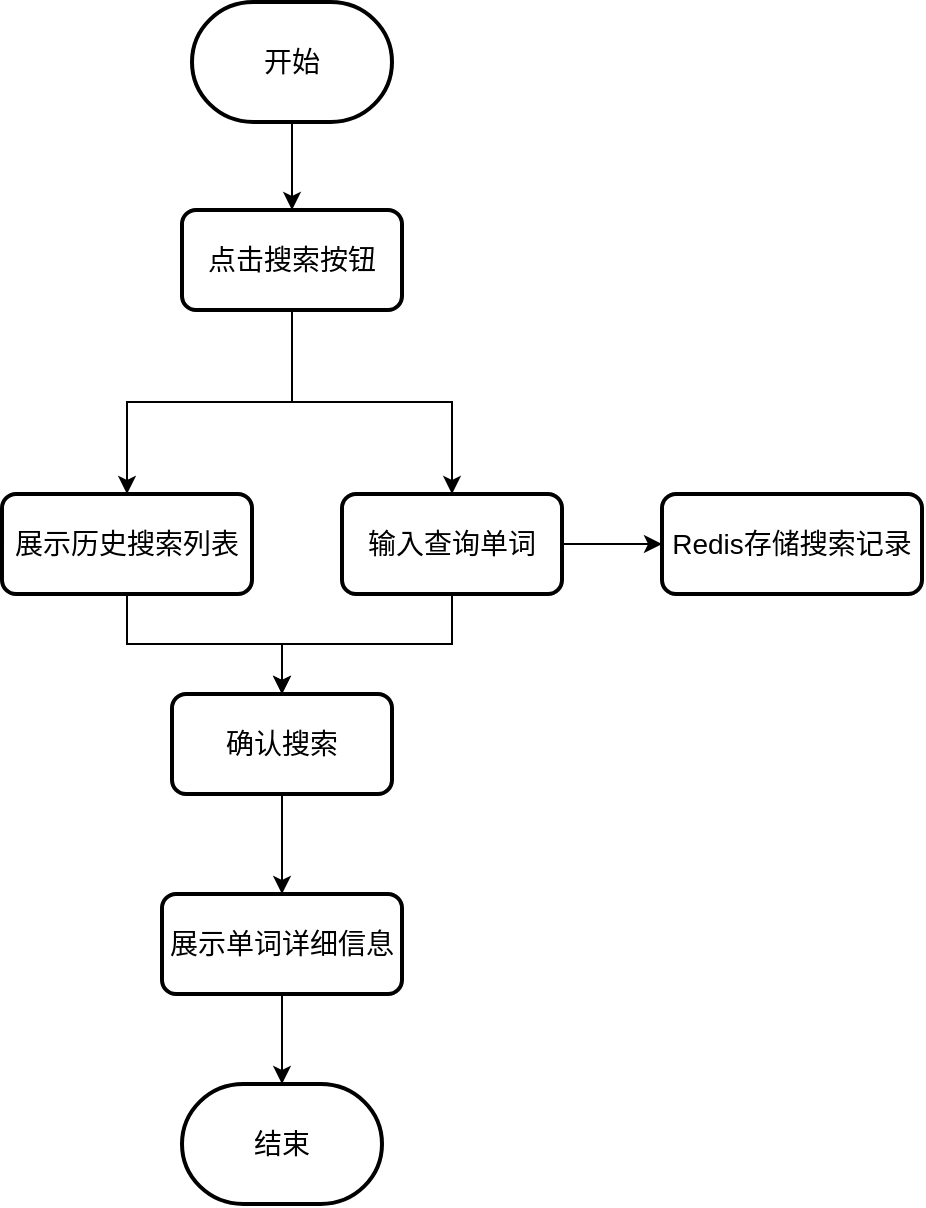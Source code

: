 <mxfile version="24.3.1" type="github">
  <diagram id="C5RBs43oDa-KdzZeNtuy" name="Page-1">
    <mxGraphModel dx="996" dy="586" grid="0" gridSize="10" guides="1" tooltips="1" connect="1" arrows="1" fold="1" page="0" pageScale="1" pageWidth="827" pageHeight="1169" math="0" shadow="0">
      <root>
        <mxCell id="WIyWlLk6GJQsqaUBKTNV-0" />
        <mxCell id="WIyWlLk6GJQsqaUBKTNV-1" parent="WIyWlLk6GJQsqaUBKTNV-0" />
        <mxCell id="9IDr1nRzrSuw46ZfomJ0-3" value="" style="edgeStyle=orthogonalEdgeStyle;rounded=0;orthogonalLoop=1;jettySize=auto;html=1;" edge="1" parent="WIyWlLk6GJQsqaUBKTNV-1" source="9IDr1nRzrSuw46ZfomJ0-0" target="9IDr1nRzrSuw46ZfomJ0-2">
          <mxGeometry relative="1" as="geometry" />
        </mxCell>
        <mxCell id="9IDr1nRzrSuw46ZfomJ0-0" value="开始" style="strokeWidth=2;html=1;shape=mxgraph.flowchart.terminator;whiteSpace=wrap;fontSize=14;" vertex="1" parent="WIyWlLk6GJQsqaUBKTNV-1">
          <mxGeometry x="205" y="44" width="100" height="60" as="geometry" />
        </mxCell>
        <mxCell id="9IDr1nRzrSuw46ZfomJ0-1" value="结束" style="strokeWidth=2;html=1;shape=mxgraph.flowchart.terminator;whiteSpace=wrap;fontSize=14;" vertex="1" parent="WIyWlLk6GJQsqaUBKTNV-1">
          <mxGeometry x="200" y="585" width="100" height="60" as="geometry" />
        </mxCell>
        <mxCell id="9IDr1nRzrSuw46ZfomJ0-30" style="edgeStyle=orthogonalEdgeStyle;rounded=0;orthogonalLoop=1;jettySize=auto;html=1;" edge="1" parent="WIyWlLk6GJQsqaUBKTNV-1" source="9IDr1nRzrSuw46ZfomJ0-2" target="9IDr1nRzrSuw46ZfomJ0-5">
          <mxGeometry relative="1" as="geometry" />
        </mxCell>
        <mxCell id="9IDr1nRzrSuw46ZfomJ0-31" style="edgeStyle=orthogonalEdgeStyle;rounded=0;orthogonalLoop=1;jettySize=auto;html=1;" edge="1" parent="WIyWlLk6GJQsqaUBKTNV-1" source="9IDr1nRzrSuw46ZfomJ0-2" target="9IDr1nRzrSuw46ZfomJ0-4">
          <mxGeometry relative="1" as="geometry" />
        </mxCell>
        <mxCell id="9IDr1nRzrSuw46ZfomJ0-2" value="点击搜索按钮" style="rounded=1;whiteSpace=wrap;html=1;absoluteArcSize=1;arcSize=14;strokeWidth=2;fontSize=14;" vertex="1" parent="WIyWlLk6GJQsqaUBKTNV-1">
          <mxGeometry x="200" y="148" width="110" height="50" as="geometry" />
        </mxCell>
        <mxCell id="9IDr1nRzrSuw46ZfomJ0-11" value="" style="edgeStyle=orthogonalEdgeStyle;rounded=0;orthogonalLoop=1;jettySize=auto;html=1;" edge="1" parent="WIyWlLk6GJQsqaUBKTNV-1" source="9IDr1nRzrSuw46ZfomJ0-4" target="9IDr1nRzrSuw46ZfomJ0-10">
          <mxGeometry relative="1" as="geometry" />
        </mxCell>
        <mxCell id="9IDr1nRzrSuw46ZfomJ0-16" style="edgeStyle=orthogonalEdgeStyle;rounded=0;orthogonalLoop=1;jettySize=auto;html=1;entryX=0.5;entryY=0;entryDx=0;entryDy=0;" edge="1" parent="WIyWlLk6GJQsqaUBKTNV-1" source="9IDr1nRzrSuw46ZfomJ0-4" target="9IDr1nRzrSuw46ZfomJ0-13">
          <mxGeometry relative="1" as="geometry" />
        </mxCell>
        <mxCell id="9IDr1nRzrSuw46ZfomJ0-4" value="输入查询单词" style="rounded=1;whiteSpace=wrap;html=1;absoluteArcSize=1;arcSize=14;strokeWidth=2;fontSize=14;" vertex="1" parent="WIyWlLk6GJQsqaUBKTNV-1">
          <mxGeometry x="280" y="290" width="110" height="50" as="geometry" />
        </mxCell>
        <mxCell id="9IDr1nRzrSuw46ZfomJ0-15" style="edgeStyle=orthogonalEdgeStyle;rounded=0;orthogonalLoop=1;jettySize=auto;html=1;entryX=0.5;entryY=0;entryDx=0;entryDy=0;" edge="1" parent="WIyWlLk6GJQsqaUBKTNV-1" source="9IDr1nRzrSuw46ZfomJ0-5" target="9IDr1nRzrSuw46ZfomJ0-13">
          <mxGeometry relative="1" as="geometry" />
        </mxCell>
        <mxCell id="9IDr1nRzrSuw46ZfomJ0-5" value="展示历史搜索列表" style="rounded=1;whiteSpace=wrap;html=1;absoluteArcSize=1;arcSize=14;strokeWidth=2;fontSize=14;" vertex="1" parent="WIyWlLk6GJQsqaUBKTNV-1">
          <mxGeometry x="110" y="290" width="125" height="50" as="geometry" />
        </mxCell>
        <mxCell id="9IDr1nRzrSuw46ZfomJ0-10" value="Redis存储搜索记录" style="rounded=1;whiteSpace=wrap;html=1;absoluteArcSize=1;arcSize=14;strokeWidth=2;fontSize=14;" vertex="1" parent="WIyWlLk6GJQsqaUBKTNV-1">
          <mxGeometry x="440" y="290" width="130" height="50" as="geometry" />
        </mxCell>
        <mxCell id="9IDr1nRzrSuw46ZfomJ0-32" value="" style="edgeStyle=orthogonalEdgeStyle;rounded=0;orthogonalLoop=1;jettySize=auto;html=1;" edge="1" parent="WIyWlLk6GJQsqaUBKTNV-1" source="9IDr1nRzrSuw46ZfomJ0-12" target="9IDr1nRzrSuw46ZfomJ0-1">
          <mxGeometry relative="1" as="geometry" />
        </mxCell>
        <mxCell id="9IDr1nRzrSuw46ZfomJ0-12" value="展示单词详细信息" style="rounded=1;whiteSpace=wrap;html=1;absoluteArcSize=1;arcSize=14;strokeWidth=2;fontSize=14;" vertex="1" parent="WIyWlLk6GJQsqaUBKTNV-1">
          <mxGeometry x="190" y="490" width="120" height="50" as="geometry" />
        </mxCell>
        <mxCell id="9IDr1nRzrSuw46ZfomJ0-14" value="" style="edgeStyle=orthogonalEdgeStyle;rounded=0;orthogonalLoop=1;jettySize=auto;html=1;" edge="1" parent="WIyWlLk6GJQsqaUBKTNV-1" source="9IDr1nRzrSuw46ZfomJ0-13" target="9IDr1nRzrSuw46ZfomJ0-12">
          <mxGeometry relative="1" as="geometry" />
        </mxCell>
        <mxCell id="9IDr1nRzrSuw46ZfomJ0-13" value="确认搜索" style="rounded=1;whiteSpace=wrap;html=1;absoluteArcSize=1;arcSize=14;strokeWidth=2;fontSize=14;" vertex="1" parent="WIyWlLk6GJQsqaUBKTNV-1">
          <mxGeometry x="195" y="390" width="110" height="50" as="geometry" />
        </mxCell>
      </root>
    </mxGraphModel>
  </diagram>
</mxfile>
